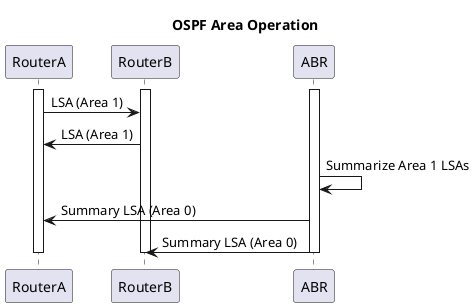 @startuml OSPF Area Operation

title OSPF Area Operation

participant RouterA
participant RouterB
participant ABR

activate RouterA
activate RouterB
activate ABR

RouterA -> RouterB: LSA (Area 1)
RouterB -> RouterA: LSA (Area 1)
ABR -> ABR: Summarize Area 1 LSAs
ABR -> RouterA: Summary LSA (Area 0)
ABR -> RouterB: Summary LSA (Area 0)

deactivate RouterA
deactivate RouterB
deactivate ABR

@enduml
